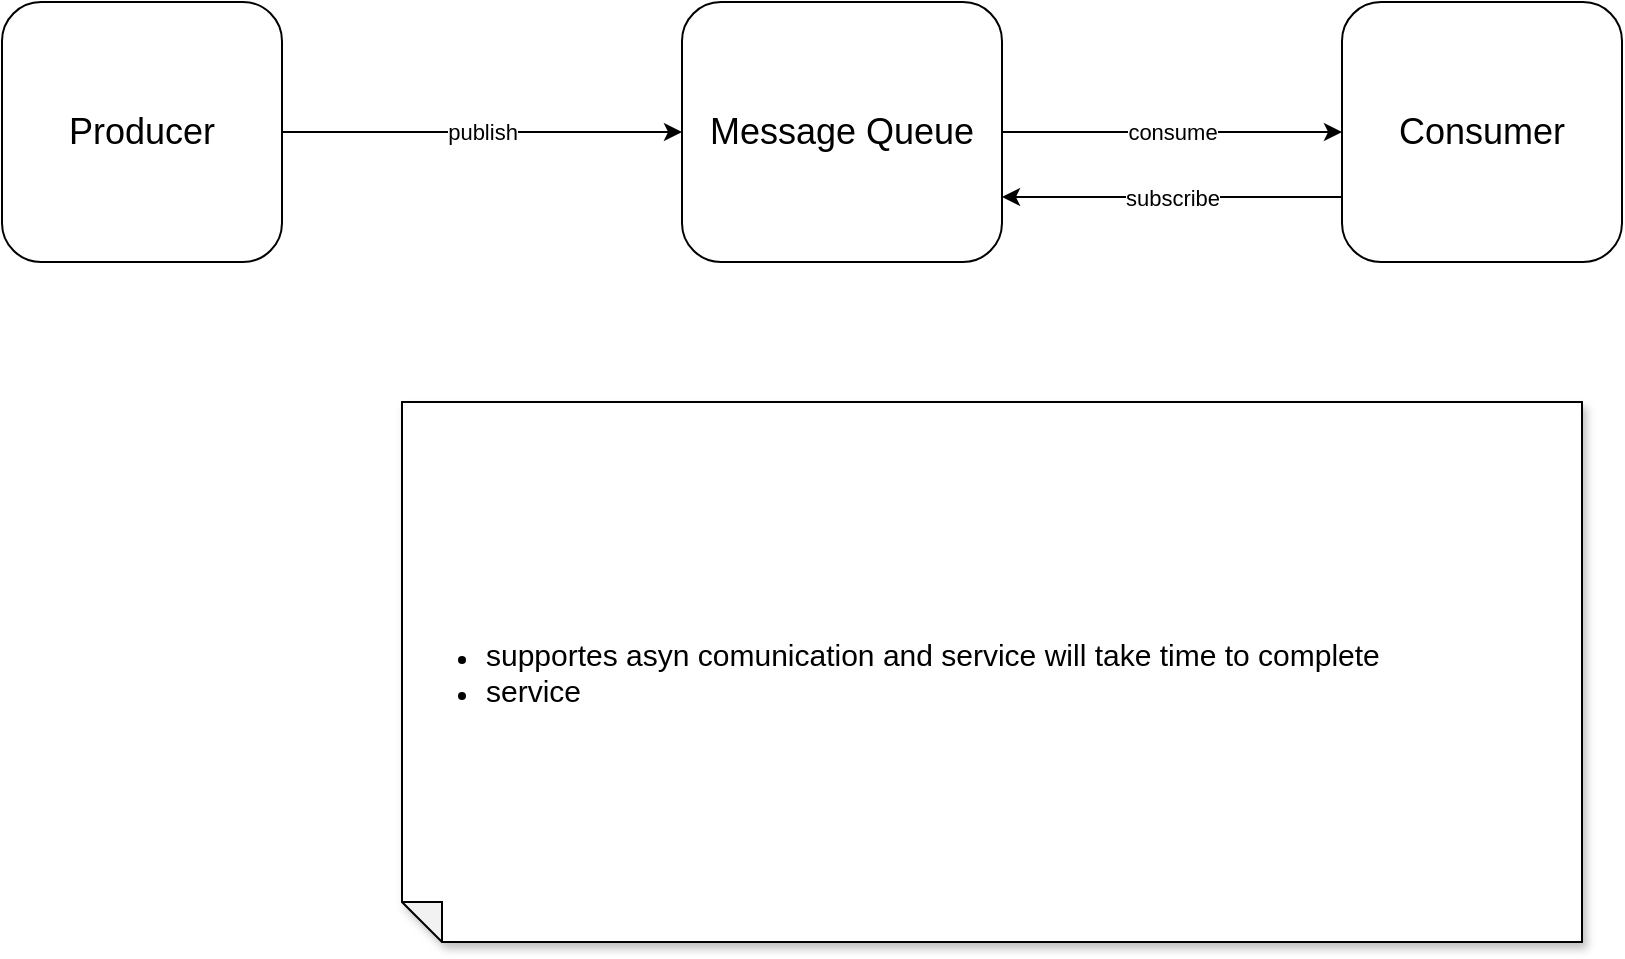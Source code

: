<mxfile>
    <diagram id="x9lF7Ikh1Ne1HWIKREvB" name="Page-1">
        <mxGraphModel dx="1034" dy="717" grid="1" gridSize="10" guides="1" tooltips="1" connect="1" arrows="1" fold="1" page="1" pageScale="1" pageWidth="850" pageHeight="1100" math="0" shadow="0">
            <root>
                <mxCell id="0"/>
                <mxCell id="1" parent="0"/>
                <mxCell id="18" value="publish" style="edgeStyle=none;html=1;exitX=1;exitY=0.5;exitDx=0;exitDy=0;entryX=0;entryY=0.5;entryDx=0;entryDy=0;" edge="1" parent="1" source="2" target="3">
                    <mxGeometry relative="1" as="geometry"/>
                </mxCell>
                <mxCell id="2" value="&lt;font style=&quot;font-size: 18px;&quot;&gt;Producer&lt;/font&gt;" style="rounded=1;whiteSpace=wrap;html=1;strokeWidth=1;" parent="1" vertex="1">
                    <mxGeometry x="170" y="10" width="140" height="130" as="geometry"/>
                </mxCell>
                <mxCell id="19" value="consume" style="edgeStyle=none;html=1;entryX=0;entryY=0.5;entryDx=0;entryDy=0;" edge="1" parent="1" source="3" target="4">
                    <mxGeometry relative="1" as="geometry"/>
                </mxCell>
                <mxCell id="3" value="&lt;span style=&quot;font-size: 18px;&quot;&gt;Message Queue&lt;/span&gt;" style="rounded=1;whiteSpace=wrap;html=1;strokeWidth=1;" parent="1" vertex="1">
                    <mxGeometry x="510" y="10" width="160" height="130" as="geometry"/>
                </mxCell>
                <mxCell id="20" value="subscribe" style="edgeStyle=none;html=1;exitX=0;exitY=0.75;exitDx=0;exitDy=0;entryX=1;entryY=0.75;entryDx=0;entryDy=0;" edge="1" parent="1" source="4" target="3">
                    <mxGeometry relative="1" as="geometry"/>
                </mxCell>
                <mxCell id="4" value="&lt;font style=&quot;font-size: 18px;&quot;&gt;Consumer&lt;/font&gt;" style="rounded=1;whiteSpace=wrap;html=1;strokeWidth=1;" parent="1" vertex="1">
                    <mxGeometry x="840" y="10" width="140" height="130" as="geometry"/>
                </mxCell>
                <mxCell id="21" value="&lt;div style=&quot;text-align: justify;&quot;&gt;&lt;ul&gt;&lt;li&gt;&lt;span style=&quot;background-color: initial;&quot;&gt;&lt;font style=&quot;font-size: 15px;&quot;&gt;supportes asyn comunication and service will take time to complete&lt;/font&gt;&lt;/span&gt;&lt;/li&gt;&lt;li&gt;&lt;span style=&quot;background-color: initial;&quot;&gt;&lt;font style=&quot;font-size: 15px;&quot;&gt;service&amp;nbsp;&lt;/font&gt;&lt;/span&gt;&lt;/li&gt;&lt;/ul&gt;&lt;/div&gt;" style="shape=note;whiteSpace=wrap;html=1;backgroundOutline=1;darkOpacity=0.05;fillStyle=solid;direction=west;gradientDirection=north;shadow=1;size=20;pointerEvents=1;align=left;" vertex="1" parent="1">
                    <mxGeometry x="370" y="210" width="590" height="270" as="geometry"/>
                </mxCell>
            </root>
        </mxGraphModel>
    </diagram>
</mxfile>